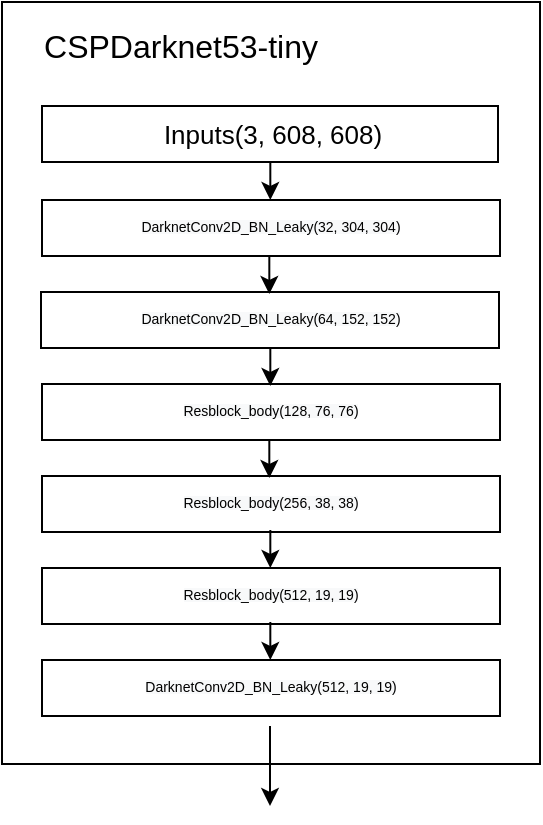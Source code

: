 <mxfile version="14.7.0" type="github">
  <diagram id="-7mgtRgSppNahOTFFyv_" name="Page-1">
    <mxGraphModel dx="1422" dy="800" grid="1" gridSize="10" guides="1" tooltips="1" connect="1" arrows="1" fold="1" page="1" pageScale="1" pageWidth="827" pageHeight="1169" math="0" shadow="0">
      <root>
        <mxCell id="0" />
        <mxCell id="1" parent="0" />
        <mxCell id="Qb0waAV6xGORPOU0jVoa-1" value="" style="rounded=0;whiteSpace=wrap;html=1;" vertex="1" parent="1">
          <mxGeometry x="113" y="168" width="269" height="381" as="geometry" />
        </mxCell>
        <mxCell id="Qb0waAV6xGORPOU0jVoa-2" value="CSPDarknet53-tiny" style="text;html=1;resizable=0;autosize=1;align=center;verticalAlign=middle;points=[];rounded=0;strokeWidth=5;perimeterSpacing=6;fontStyle=0;fontSize=16;" vertex="1" parent="1">
          <mxGeometry x="128" y="178" width="147" height="23" as="geometry" />
        </mxCell>
        <mxCell id="Qb0waAV6xGORPOU0jVoa-3" value="" style="rounded=0;whiteSpace=wrap;html=1;strokeWidth=1;fontSize=16;" vertex="1" parent="1">
          <mxGeometry x="133" y="220" width="228" height="28" as="geometry" />
        </mxCell>
        <mxCell id="Qb0waAV6xGORPOU0jVoa-4" value="&lt;font style=&quot;font-size: 13px;&quot;&gt;Inputs(3, 608, 608)&lt;/font&gt;" style="text;html=1;resizable=0;autosize=1;align=center;verticalAlign=middle;points=[];fillColor=none;strokeColor=none;rounded=0;fontSize=13;" vertex="1" parent="1">
          <mxGeometry x="187" y="224" width="121" height="20" as="geometry" />
        </mxCell>
        <mxCell id="Qb0waAV6xGORPOU0jVoa-5" value="&lt;span style=&quot;color: rgb(0, 0, 0); font-family: helvetica; font-style: normal; font-weight: 400; letter-spacing: normal; text-align: center; text-indent: 0px; text-transform: none; word-spacing: 0px; background-color: rgb(248, 249, 250); display: inline; float: none; font-size: 7px;&quot;&gt;&lt;font style=&quot;font-size: 7px;&quot;&gt;DarknetConv2D_BN_Leaky(32, 304, 304)&lt;/font&gt;&lt;/span&gt;" style="rounded=0;whiteSpace=wrap;html=1;strokeWidth=1;fontSize=7;" vertex="1" parent="1">
          <mxGeometry x="133" y="267" width="229" height="28" as="geometry" />
        </mxCell>
        <mxCell id="Qb0waAV6xGORPOU0jVoa-6" value="&lt;span style=&quot;color: rgb(0 , 0 , 0) ; font-family: &amp;#34;helvetica&amp;#34; ; font-style: normal ; font-weight: 400 ; letter-spacing: normal ; text-align: center ; text-indent: 0px ; text-transform: none ; word-spacing: 0px ; background-color: rgb(248 , 249 , 250) ; display: inline ; float: none ; font-size: 7px&quot;&gt;&lt;font style=&quot;font-size: 7px&quot;&gt;DarknetConv2D_BN_Leaky(64, 152, 152)&lt;/font&gt;&lt;/span&gt;" style="rounded=0;whiteSpace=wrap;html=1;strokeWidth=1;fontSize=7;" vertex="1" parent="1">
          <mxGeometry x="132.5" y="313" width="229" height="28" as="geometry" />
        </mxCell>
        <mxCell id="Qb0waAV6xGORPOU0jVoa-7" value="" style="endArrow=classic;html=1;fontSize=7;" edge="1" parent="1">
          <mxGeometry width="50" height="50" relative="1" as="geometry">
            <mxPoint x="247.16" y="248" as="sourcePoint" />
            <mxPoint x="247.16" y="267" as="targetPoint" />
          </mxGeometry>
        </mxCell>
        <mxCell id="Qb0waAV6xGORPOU0jVoa-8" value="" style="endArrow=classic;html=1;fontSize=7;" edge="1" parent="1">
          <mxGeometry width="50" height="50" relative="1" as="geometry">
            <mxPoint x="246.66" y="295" as="sourcePoint" />
            <mxPoint x="246.66" y="314" as="targetPoint" />
          </mxGeometry>
        </mxCell>
        <mxCell id="Qb0waAV6xGORPOU0jVoa-9" value="&lt;span style=&quot;color: rgb(0 , 0 , 0) ; font-family: &amp;#34;helvetica&amp;#34; ; font-style: normal ; font-weight: 400 ; letter-spacing: normal ; text-align: center ; text-indent: 0px ; text-transform: none ; word-spacing: 0px ; background-color: rgb(248 , 249 , 250) ; display: inline ; float: none ; font-size: 7px&quot;&gt;&lt;font style=&quot;font-size: 7px&quot;&gt;Resblock_body(128, 76, 76)&lt;/font&gt;&lt;/span&gt;" style="rounded=0;whiteSpace=wrap;html=1;strokeWidth=1;fontSize=7;" vertex="1" parent="1">
          <mxGeometry x="133" y="359" width="229" height="28" as="geometry" />
        </mxCell>
        <mxCell id="Qb0waAV6xGORPOU0jVoa-10" value="" style="endArrow=classic;html=1;fontSize=7;" edge="1" parent="1">
          <mxGeometry width="50" height="50" relative="1" as="geometry">
            <mxPoint x="247.16" y="341" as="sourcePoint" />
            <mxPoint x="247.16" y="360" as="targetPoint" />
          </mxGeometry>
        </mxCell>
        <mxCell id="Qb0waAV6xGORPOU0jVoa-11" value="&lt;span style=&quot;color: rgb(0 , 0 , 0) ; font-family: &amp;#34;helvetica&amp;#34; ; font-style: normal ; font-weight: 400 ; letter-spacing: normal ; text-align: center ; text-indent: 0px ; text-transform: none ; word-spacing: 0px ; background-color: rgb(248 , 249 , 250) ; display: inline ; float: none ; font-size: 7px&quot;&gt;&lt;font style=&quot;font-size: 7px&quot;&gt;Resblock_body(256, 38, 38)&lt;/font&gt;&lt;/span&gt;" style="rounded=0;whiteSpace=wrap;html=1;strokeWidth=1;fontSize=7;" vertex="1" parent="1">
          <mxGeometry x="133" y="405" width="229" height="28" as="geometry" />
        </mxCell>
        <mxCell id="Qb0waAV6xGORPOU0jVoa-12" value="&lt;span style=&quot;color: rgb(0 , 0 , 0) ; font-family: &amp;#34;helvetica&amp;#34; ; font-style: normal ; font-weight: 400 ; letter-spacing: normal ; text-align: center ; text-indent: 0px ; text-transform: none ; word-spacing: 0px ; background-color: rgb(248 , 249 , 250) ; display: inline ; float: none ; font-size: 7px&quot;&gt;&lt;font style=&quot;font-size: 7px&quot;&gt;Resblock_body(512, 19, 19)&lt;/font&gt;&lt;/span&gt;" style="rounded=0;whiteSpace=wrap;html=1;strokeWidth=1;fontSize=7;" vertex="1" parent="1">
          <mxGeometry x="133" y="451" width="229" height="28" as="geometry" />
        </mxCell>
        <mxCell id="Qb0waAV6xGORPOU0jVoa-13" value="" style="endArrow=classic;html=1;fontSize=7;" edge="1" parent="1">
          <mxGeometry width="50" height="50" relative="1" as="geometry">
            <mxPoint x="246.66" y="387" as="sourcePoint" />
            <mxPoint x="246.66" y="406" as="targetPoint" />
          </mxGeometry>
        </mxCell>
        <mxCell id="Qb0waAV6xGORPOU0jVoa-14" value="" style="endArrow=classic;html=1;fontSize=7;" edge="1" parent="1">
          <mxGeometry width="50" height="50" relative="1" as="geometry">
            <mxPoint x="247.16" y="432" as="sourcePoint" />
            <mxPoint x="247.16" y="451" as="targetPoint" />
          </mxGeometry>
        </mxCell>
        <mxCell id="Qb0waAV6xGORPOU0jVoa-15" value="&lt;span style=&quot;color: rgb(0 , 0 , 0) ; font-family: &amp;#34;helvetica&amp;#34; ; font-style: normal ; font-weight: 400 ; letter-spacing: normal ; text-align: center ; text-indent: 0px ; text-transform: none ; word-spacing: 0px ; background-color: rgb(248 , 249 , 250) ; display: inline ; float: none ; font-size: 7px&quot;&gt;&lt;font style=&quot;font-size: 7px&quot;&gt;DarknetConv2D_BN_Leaky(512, 19, 19)&lt;/font&gt;&lt;/span&gt;" style="rounded=0;whiteSpace=wrap;html=1;strokeWidth=1;fontSize=7;" vertex="1" parent="1">
          <mxGeometry x="133" y="497" width="229" height="28" as="geometry" />
        </mxCell>
        <mxCell id="Qb0waAV6xGORPOU0jVoa-16" value="" style="endArrow=classic;html=1;fontSize=7;" edge="1" parent="1">
          <mxGeometry width="50" height="50" relative="1" as="geometry">
            <mxPoint x="247.16" y="478" as="sourcePoint" />
            <mxPoint x="247.16" y="497" as="targetPoint" />
          </mxGeometry>
        </mxCell>
        <mxCell id="Qb0waAV6xGORPOU0jVoa-18" value="" style="endArrow=classic;html=1;" edge="1" parent="1">
          <mxGeometry width="50" height="50" relative="1" as="geometry">
            <mxPoint x="247" y="530" as="sourcePoint" />
            <mxPoint x="247" y="570" as="targetPoint" />
          </mxGeometry>
        </mxCell>
      </root>
    </mxGraphModel>
  </diagram>
</mxfile>
